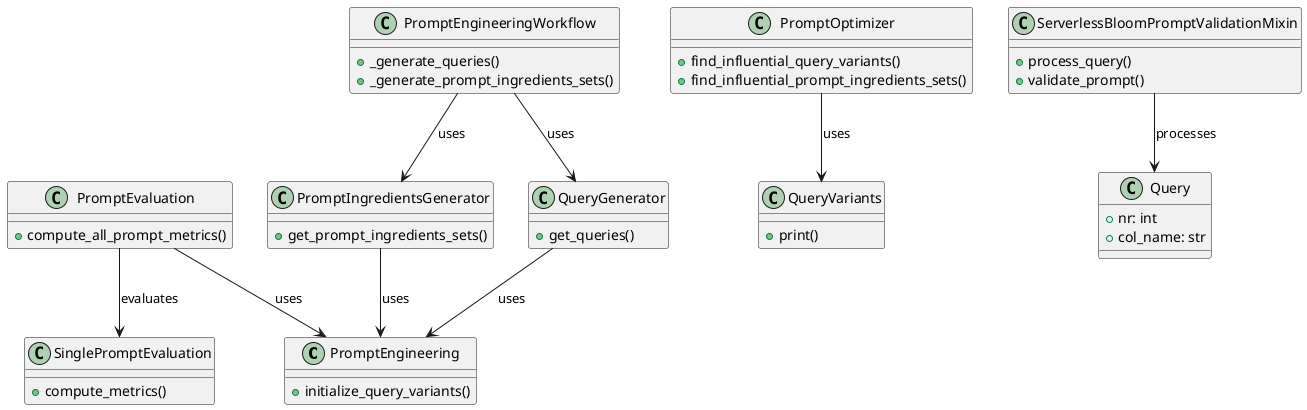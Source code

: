 @startuml
'https://plantuml.com/class-diagram

class PromptEngineering {
    +initialize_query_variants()
}

class PromptEngineeringWorkflow {
    +_generate_queries()
    +_generate_prompt_ingredients_sets()
}

class PromptEvaluation {
    +compute_all_prompt_metrics()
}

class PromptIngredientsGenerator {
    +get_prompt_ingredients_sets()
}

class PromptOptimizer {
    +find_influential_query_variants()
    +find_influential_prompt_ingredients_sets()
}

class Query {
    +nr: int
    +col_name: str
}

class QueryGenerator {
    +get_queries()
}

class QueryVariants {
    +print()
}

class ServerlessBloomPromptValidationMixin {
    +process_query()
    +validate_prompt()
}

class SinglePromptEvaluation {
    +compute_metrics()
}

' Define Relationships
PromptEvaluation --> PromptEngineering : uses
PromptIngredientsGenerator --> PromptEngineering : uses
QueryGenerator --> PromptEngineering : uses
PromptEngineeringWorkflow --> PromptIngredientsGenerator : uses
PromptEngineeringWorkflow --> QueryGenerator : uses
PromptOptimizer --> QueryVariants : uses
ServerlessBloomPromptValidationMixin --> Query : processes
PromptEvaluation --> SinglePromptEvaluation : evaluates

@enduml